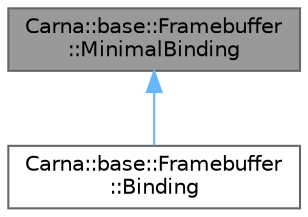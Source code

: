 digraph "Carna::base::Framebuffer::MinimalBinding"
{
 // LATEX_PDF_SIZE
  bgcolor="transparent";
  edge [fontname=Helvetica,fontsize=10,labelfontname=Helvetica,labelfontsize=10];
  node [fontname=Helvetica,fontsize=10,shape=box,height=0.2,width=0.4];
  Node1 [id="Node000001",label="Carna::base::Framebuffer\l::MinimalBinding",height=0.2,width=0.4,color="gray40", fillcolor="grey60", style="filled", fontcolor="black",tooltip="Maintains the binding of a Framebuffer in a RAII-manner."];
  Node1 -> Node2 [id="edge1_Node000001_Node000002",dir="back",color="steelblue1",style="solid",tooltip=" "];
  Node2 [id="Node000002",label="Carna::base::Framebuffer\l::Binding",height=0.2,width=0.4,color="gray40", fillcolor="white", style="filled",URL="$classCarna_1_1base_1_1Framebuffer_1_1Binding.html",tooltip="Acts like MinimalBinding, but checks the bound framebuffer for validity and allows rendering."];
}
